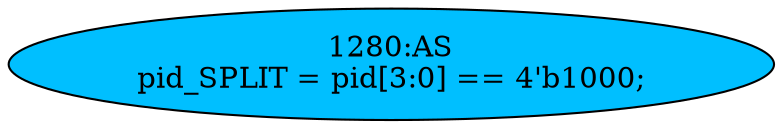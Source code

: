 strict digraph "" {
	node [label="\N"];
	"1280:AS"	 [ast="<pyverilog.vparser.ast.Assign object at 0x7f0647e57610>",
		def_var="['pid_SPLIT']",
		fillcolor=deepskyblue,
		label="1280:AS
pid_SPLIT = pid[3:0] == 4'b1000;",
		statements="[]",
		style=filled,
		typ=Assign,
		use_var="['pid']"];
}
